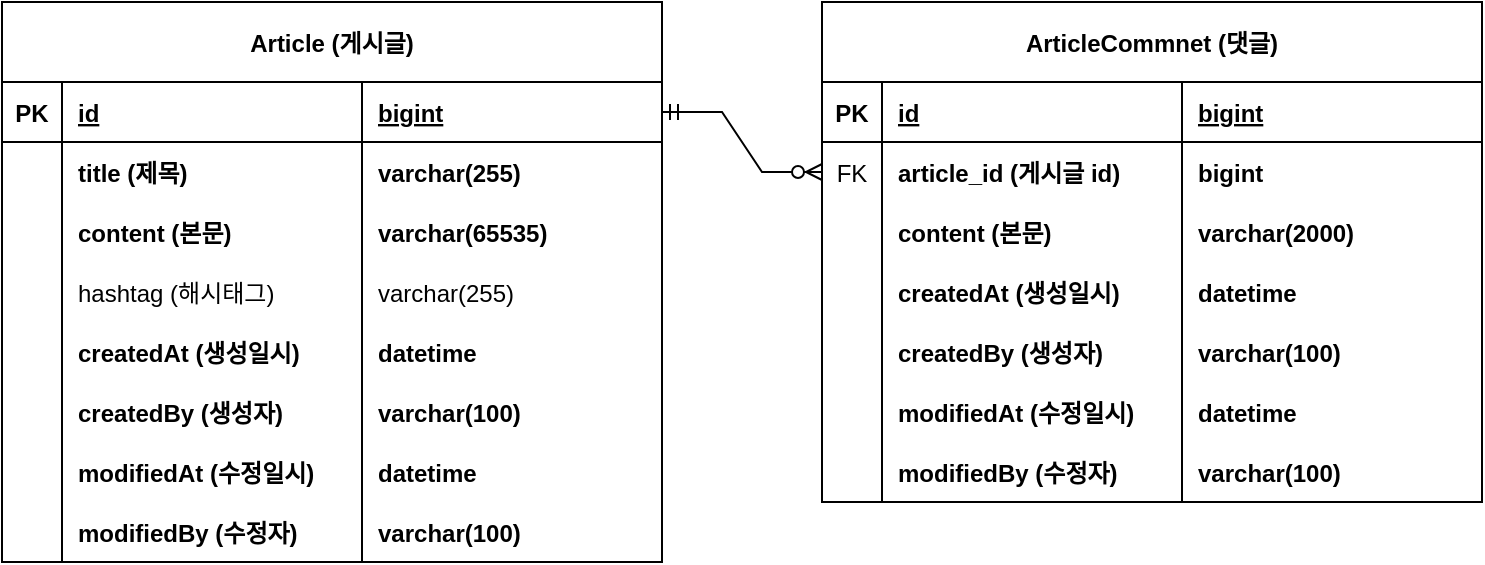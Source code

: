 <mxfile version="20.5.3" type="embed"><diagram id="87ZFzsba2jl9obQO-hUP" name="페이지-1"><mxGraphModel dx="588" dy="1316" grid="1" gridSize="10" guides="1" tooltips="1" connect="1" arrows="1" fold="1" page="1" pageScale="1" pageWidth="827" pageHeight="1169" math="0" shadow="0"><root><mxCell id="0"/><mxCell id="1" parent="0"/><mxCell id="DUzsa1CMpp0LiATYtyXN-1" value="Article (게시글)" style="shape=table;startSize=40;container=1;collapsible=1;childLayout=tableLayout;fixedRows=1;rowLines=0;fontStyle=1;align=center;resizeLast=1;" parent="1" vertex="1"><mxGeometry x="30" y="250" width="330" height="280" as="geometry"/></mxCell><mxCell id="DUzsa1CMpp0LiATYtyXN-2" value="" style="shape=tableRow;horizontal=0;startSize=0;swimlaneHead=0;swimlaneBody=0;fillColor=none;collapsible=0;dropTarget=0;points=[[0,0.5],[1,0.5]];portConstraint=eastwest;top=0;left=0;right=0;bottom=1;" parent="DUzsa1CMpp0LiATYtyXN-1" vertex="1"><mxGeometry y="40" width="330" height="30" as="geometry"/></mxCell><mxCell id="DUzsa1CMpp0LiATYtyXN-3" value="PK" style="shape=partialRectangle;connectable=0;fillColor=none;top=0;left=0;bottom=0;right=0;fontStyle=1;overflow=hidden;" parent="DUzsa1CMpp0LiATYtyXN-2" vertex="1"><mxGeometry width="30" height="30" as="geometry"><mxRectangle width="30" height="30" as="alternateBounds"/></mxGeometry></mxCell><mxCell id="DUzsa1CMpp0LiATYtyXN-4" value="id" style="shape=partialRectangle;connectable=0;fillColor=none;top=0;left=0;bottom=0;right=0;align=left;spacingLeft=6;fontStyle=5;overflow=hidden;" parent="DUzsa1CMpp0LiATYtyXN-2" vertex="1"><mxGeometry x="30" width="150" height="30" as="geometry"><mxRectangle width="150" height="30" as="alternateBounds"/></mxGeometry></mxCell><mxCell id="DUzsa1CMpp0LiATYtyXN-53" value="bigint" style="shape=partialRectangle;connectable=0;fillColor=none;top=0;left=0;bottom=0;right=0;align=left;spacingLeft=6;fontStyle=5;overflow=hidden;" parent="DUzsa1CMpp0LiATYtyXN-2" vertex="1"><mxGeometry x="180" width="150" height="30" as="geometry"><mxRectangle width="150" height="30" as="alternateBounds"/></mxGeometry></mxCell><mxCell id="DUzsa1CMpp0LiATYtyXN-5" value="" style="shape=tableRow;horizontal=0;startSize=0;swimlaneHead=0;swimlaneBody=0;fillColor=none;collapsible=0;dropTarget=0;points=[[0,0.5],[1,0.5]];portConstraint=eastwest;top=0;left=0;right=0;bottom=0;" parent="DUzsa1CMpp0LiATYtyXN-1" vertex="1"><mxGeometry y="70" width="330" height="30" as="geometry"/></mxCell><mxCell id="DUzsa1CMpp0LiATYtyXN-6" value="" style="shape=partialRectangle;connectable=0;fillColor=none;top=0;left=0;bottom=0;right=0;editable=1;overflow=hidden;" parent="DUzsa1CMpp0LiATYtyXN-5" vertex="1"><mxGeometry width="30" height="30" as="geometry"><mxRectangle width="30" height="30" as="alternateBounds"/></mxGeometry></mxCell><mxCell id="DUzsa1CMpp0LiATYtyXN-7" value="title (제목)" style="shape=partialRectangle;connectable=0;fillColor=none;top=0;left=0;bottom=0;right=0;align=left;spacingLeft=6;overflow=hidden;fontStyle=1" parent="DUzsa1CMpp0LiATYtyXN-5" vertex="1"><mxGeometry x="30" width="150" height="30" as="geometry"><mxRectangle width="150" height="30" as="alternateBounds"/></mxGeometry></mxCell><mxCell id="DUzsa1CMpp0LiATYtyXN-54" value="varchar(255)" style="shape=partialRectangle;connectable=0;fillColor=none;top=0;left=0;bottom=0;right=0;align=left;spacingLeft=6;overflow=hidden;fontStyle=1" parent="DUzsa1CMpp0LiATYtyXN-5" vertex="1"><mxGeometry x="180" width="150" height="30" as="geometry"><mxRectangle width="150" height="30" as="alternateBounds"/></mxGeometry></mxCell><mxCell id="DUzsa1CMpp0LiATYtyXN-8" value="" style="shape=tableRow;horizontal=0;startSize=0;swimlaneHead=0;swimlaneBody=0;fillColor=none;collapsible=0;dropTarget=0;points=[[0,0.5],[1,0.5]];portConstraint=eastwest;top=0;left=0;right=0;bottom=0;" parent="DUzsa1CMpp0LiATYtyXN-1" vertex="1"><mxGeometry y="100" width="330" height="30" as="geometry"/></mxCell><mxCell id="DUzsa1CMpp0LiATYtyXN-9" value="" style="shape=partialRectangle;connectable=0;fillColor=none;top=0;left=0;bottom=0;right=0;editable=1;overflow=hidden;" parent="DUzsa1CMpp0LiATYtyXN-8" vertex="1"><mxGeometry width="30" height="30" as="geometry"><mxRectangle width="30" height="30" as="alternateBounds"/></mxGeometry></mxCell><mxCell id="DUzsa1CMpp0LiATYtyXN-10" value="content (본문)" style="shape=partialRectangle;connectable=0;fillColor=none;top=0;left=0;bottom=0;right=0;align=left;spacingLeft=6;overflow=hidden;fontStyle=1" parent="DUzsa1CMpp0LiATYtyXN-8" vertex="1"><mxGeometry x="30" width="150" height="30" as="geometry"><mxRectangle width="150" height="30" as="alternateBounds"/></mxGeometry></mxCell><mxCell id="DUzsa1CMpp0LiATYtyXN-55" value="varchar(65535)" style="shape=partialRectangle;connectable=0;fillColor=none;top=0;left=0;bottom=0;right=0;align=left;spacingLeft=6;overflow=hidden;fontStyle=1" parent="DUzsa1CMpp0LiATYtyXN-8" vertex="1"><mxGeometry x="180" width="150" height="30" as="geometry"><mxRectangle width="150" height="30" as="alternateBounds"/></mxGeometry></mxCell><mxCell id="DUzsa1CMpp0LiATYtyXN-11" value="" style="shape=tableRow;horizontal=0;startSize=0;swimlaneHead=0;swimlaneBody=0;fillColor=none;collapsible=0;dropTarget=0;points=[[0,0.5],[1,0.5]];portConstraint=eastwest;top=0;left=0;right=0;bottom=0;" parent="DUzsa1CMpp0LiATYtyXN-1" vertex="1"><mxGeometry y="130" width="330" height="30" as="geometry"/></mxCell><mxCell id="DUzsa1CMpp0LiATYtyXN-12" value="" style="shape=partialRectangle;connectable=0;fillColor=none;top=0;left=0;bottom=0;right=0;editable=1;overflow=hidden;" parent="DUzsa1CMpp0LiATYtyXN-11" vertex="1"><mxGeometry width="30" height="30" as="geometry"><mxRectangle width="30" height="30" as="alternateBounds"/></mxGeometry></mxCell><mxCell id="DUzsa1CMpp0LiATYtyXN-13" value="hashtag (해시태그)" style="shape=partialRectangle;connectable=0;fillColor=none;top=0;left=0;bottom=0;right=0;align=left;spacingLeft=6;overflow=hidden;" parent="DUzsa1CMpp0LiATYtyXN-11" vertex="1"><mxGeometry x="30" width="150" height="30" as="geometry"><mxRectangle width="150" height="30" as="alternateBounds"/></mxGeometry></mxCell><mxCell id="DUzsa1CMpp0LiATYtyXN-56" value="varchar(255)" style="shape=partialRectangle;connectable=0;fillColor=none;top=0;left=0;bottom=0;right=0;align=left;spacingLeft=6;overflow=hidden;" parent="DUzsa1CMpp0LiATYtyXN-11" vertex="1"><mxGeometry x="180" width="150" height="30" as="geometry"><mxRectangle width="150" height="30" as="alternateBounds"/></mxGeometry></mxCell><mxCell id="DUzsa1CMpp0LiATYtyXN-14" value="" style="shape=tableRow;horizontal=0;startSize=0;swimlaneHead=0;swimlaneBody=0;fillColor=none;collapsible=0;dropTarget=0;points=[[0,0.5],[1,0.5]];portConstraint=eastwest;top=0;left=0;right=0;bottom=0;" parent="DUzsa1CMpp0LiATYtyXN-1" vertex="1"><mxGeometry y="160" width="330" height="30" as="geometry"/></mxCell><mxCell id="DUzsa1CMpp0LiATYtyXN-15" value="" style="shape=partialRectangle;connectable=0;fillColor=none;top=0;left=0;bottom=0;right=0;editable=1;overflow=hidden;" parent="DUzsa1CMpp0LiATYtyXN-14" vertex="1"><mxGeometry width="30" height="30" as="geometry"><mxRectangle width="30" height="30" as="alternateBounds"/></mxGeometry></mxCell><mxCell id="DUzsa1CMpp0LiATYtyXN-16" value="createdAt (생성일시)" style="shape=partialRectangle;connectable=0;fillColor=none;top=0;left=0;bottom=0;right=0;align=left;spacingLeft=6;overflow=hidden;fontStyle=1" parent="DUzsa1CMpp0LiATYtyXN-14" vertex="1"><mxGeometry x="30" width="150" height="30" as="geometry"><mxRectangle width="150" height="30" as="alternateBounds"/></mxGeometry></mxCell><mxCell id="DUzsa1CMpp0LiATYtyXN-57" value="datetime" style="shape=partialRectangle;connectable=0;fillColor=none;top=0;left=0;bottom=0;right=0;align=left;spacingLeft=6;overflow=hidden;fontStyle=1" parent="DUzsa1CMpp0LiATYtyXN-14" vertex="1"><mxGeometry x="180" width="150" height="30" as="geometry"><mxRectangle width="150" height="30" as="alternateBounds"/></mxGeometry></mxCell><mxCell id="DUzsa1CMpp0LiATYtyXN-17" value="" style="shape=tableRow;horizontal=0;startSize=0;swimlaneHead=0;swimlaneBody=0;fillColor=none;collapsible=0;dropTarget=0;points=[[0,0.5],[1,0.5]];portConstraint=eastwest;top=0;left=0;right=0;bottom=0;" parent="DUzsa1CMpp0LiATYtyXN-1" vertex="1"><mxGeometry y="190" width="330" height="30" as="geometry"/></mxCell><mxCell id="DUzsa1CMpp0LiATYtyXN-18" value="" style="shape=partialRectangle;connectable=0;fillColor=none;top=0;left=0;bottom=0;right=0;editable=1;overflow=hidden;" parent="DUzsa1CMpp0LiATYtyXN-17" vertex="1"><mxGeometry width="30" height="30" as="geometry"><mxRectangle width="30" height="30" as="alternateBounds"/></mxGeometry></mxCell><mxCell id="DUzsa1CMpp0LiATYtyXN-19" value="createdBy (생성자)" style="shape=partialRectangle;connectable=0;fillColor=none;top=0;left=0;bottom=0;right=0;align=left;spacingLeft=6;overflow=hidden;fontStyle=1" parent="DUzsa1CMpp0LiATYtyXN-17" vertex="1"><mxGeometry x="30" width="150" height="30" as="geometry"><mxRectangle width="150" height="30" as="alternateBounds"/></mxGeometry></mxCell><mxCell id="DUzsa1CMpp0LiATYtyXN-58" value="varchar(100)" style="shape=partialRectangle;connectable=0;fillColor=none;top=0;left=0;bottom=0;right=0;align=left;spacingLeft=6;overflow=hidden;fontStyle=1" parent="DUzsa1CMpp0LiATYtyXN-17" vertex="1"><mxGeometry x="180" width="150" height="30" as="geometry"><mxRectangle width="150" height="30" as="alternateBounds"/></mxGeometry></mxCell><mxCell id="DUzsa1CMpp0LiATYtyXN-20" value="" style="shape=tableRow;horizontal=0;startSize=0;swimlaneHead=0;swimlaneBody=0;fillColor=none;collapsible=0;dropTarget=0;points=[[0,0.5],[1,0.5]];portConstraint=eastwest;top=0;left=0;right=0;bottom=0;" parent="DUzsa1CMpp0LiATYtyXN-1" vertex="1"><mxGeometry y="220" width="330" height="30" as="geometry"/></mxCell><mxCell id="DUzsa1CMpp0LiATYtyXN-21" value="" style="shape=partialRectangle;connectable=0;fillColor=none;top=0;left=0;bottom=0;right=0;editable=1;overflow=hidden;" parent="DUzsa1CMpp0LiATYtyXN-20" vertex="1"><mxGeometry width="30" height="30" as="geometry"><mxRectangle width="30" height="30" as="alternateBounds"/></mxGeometry></mxCell><mxCell id="DUzsa1CMpp0LiATYtyXN-22" value="modifiedAt (수정일시)" style="shape=partialRectangle;connectable=0;fillColor=none;top=0;left=0;bottom=0;right=0;align=left;spacingLeft=6;overflow=hidden;fontStyle=1" parent="DUzsa1CMpp0LiATYtyXN-20" vertex="1"><mxGeometry x="30" width="150" height="30" as="geometry"><mxRectangle width="150" height="30" as="alternateBounds"/></mxGeometry></mxCell><mxCell id="DUzsa1CMpp0LiATYtyXN-59" value="datetime" style="shape=partialRectangle;connectable=0;fillColor=none;top=0;left=0;bottom=0;right=0;align=left;spacingLeft=6;overflow=hidden;fontStyle=1" parent="DUzsa1CMpp0LiATYtyXN-20" vertex="1"><mxGeometry x="180" width="150" height="30" as="geometry"><mxRectangle width="150" height="30" as="alternateBounds"/></mxGeometry></mxCell><mxCell id="DUzsa1CMpp0LiATYtyXN-23" value="" style="shape=tableRow;horizontal=0;startSize=0;swimlaneHead=0;swimlaneBody=0;fillColor=none;collapsible=0;dropTarget=0;points=[[0,0.5],[1,0.5]];portConstraint=eastwest;top=0;left=0;right=0;bottom=0;" parent="DUzsa1CMpp0LiATYtyXN-1" vertex="1"><mxGeometry y="250" width="330" height="30" as="geometry"/></mxCell><mxCell id="DUzsa1CMpp0LiATYtyXN-24" value="" style="shape=partialRectangle;connectable=0;fillColor=none;top=0;left=0;bottom=0;right=0;editable=1;overflow=hidden;" parent="DUzsa1CMpp0LiATYtyXN-23" vertex="1"><mxGeometry width="30" height="30" as="geometry"><mxRectangle width="30" height="30" as="alternateBounds"/></mxGeometry></mxCell><mxCell id="DUzsa1CMpp0LiATYtyXN-25" value="modifiedBy (수정자)" style="shape=partialRectangle;connectable=0;fillColor=none;top=0;left=0;bottom=0;right=0;align=left;spacingLeft=6;overflow=hidden;fontStyle=1" parent="DUzsa1CMpp0LiATYtyXN-23" vertex="1"><mxGeometry x="30" width="150" height="30" as="geometry"><mxRectangle width="150" height="30" as="alternateBounds"/></mxGeometry></mxCell><mxCell id="DUzsa1CMpp0LiATYtyXN-60" value="varchar(100)" style="shape=partialRectangle;connectable=0;fillColor=none;top=0;left=0;bottom=0;right=0;align=left;spacingLeft=6;overflow=hidden;fontStyle=1" parent="DUzsa1CMpp0LiATYtyXN-23" vertex="1"><mxGeometry x="180" width="150" height="30" as="geometry"><mxRectangle width="150" height="30" as="alternateBounds"/></mxGeometry></mxCell><mxCell id="DUzsa1CMpp0LiATYtyXN-26" value="ArticleCommnet (댓글)" style="shape=table;startSize=40;container=1;collapsible=1;childLayout=tableLayout;fixedRows=1;rowLines=0;fontStyle=1;align=center;resizeLast=1;" parent="1" vertex="1"><mxGeometry x="440" y="250" width="330" height="250" as="geometry"/></mxCell><mxCell id="DUzsa1CMpp0LiATYtyXN-27" value="" style="shape=tableRow;horizontal=0;startSize=0;swimlaneHead=0;swimlaneBody=0;fillColor=none;collapsible=0;dropTarget=0;points=[[0,0.5],[1,0.5]];portConstraint=eastwest;top=0;left=0;right=0;bottom=1;" parent="DUzsa1CMpp0LiATYtyXN-26" vertex="1"><mxGeometry y="40" width="330" height="30" as="geometry"/></mxCell><mxCell id="DUzsa1CMpp0LiATYtyXN-28" value="PK" style="shape=partialRectangle;connectable=0;fillColor=none;top=0;left=0;bottom=0;right=0;fontStyle=1;overflow=hidden;" parent="DUzsa1CMpp0LiATYtyXN-27" vertex="1"><mxGeometry width="30" height="30" as="geometry"><mxRectangle width="30" height="30" as="alternateBounds"/></mxGeometry></mxCell><mxCell id="DUzsa1CMpp0LiATYtyXN-29" value="id" style="shape=partialRectangle;connectable=0;fillColor=none;top=0;left=0;bottom=0;right=0;align=left;spacingLeft=6;fontStyle=5;overflow=hidden;" parent="DUzsa1CMpp0LiATYtyXN-27" vertex="1"><mxGeometry x="30" width="150" height="30" as="geometry"><mxRectangle width="150" height="30" as="alternateBounds"/></mxGeometry></mxCell><mxCell id="DUzsa1CMpp0LiATYtyXN-61" value="bigint" style="shape=partialRectangle;connectable=0;fillColor=none;top=0;left=0;bottom=0;right=0;align=left;spacingLeft=6;fontStyle=5;overflow=hidden;" parent="DUzsa1CMpp0LiATYtyXN-27" vertex="1"><mxGeometry x="180" width="150" height="30" as="geometry"><mxRectangle width="150" height="30" as="alternateBounds"/></mxGeometry></mxCell><mxCell id="DUzsa1CMpp0LiATYtyXN-30" value="" style="shape=tableRow;horizontal=0;startSize=0;swimlaneHead=0;swimlaneBody=0;fillColor=none;collapsible=0;dropTarget=0;points=[[0,0.5],[1,0.5]];portConstraint=eastwest;top=0;left=0;right=0;bottom=0;" parent="DUzsa1CMpp0LiATYtyXN-26" vertex="1"><mxGeometry y="70" width="330" height="30" as="geometry"/></mxCell><mxCell id="DUzsa1CMpp0LiATYtyXN-31" value="FK" style="shape=partialRectangle;connectable=0;fillColor=none;top=0;left=0;bottom=0;right=0;editable=1;overflow=hidden;" parent="DUzsa1CMpp0LiATYtyXN-30" vertex="1"><mxGeometry width="30" height="30" as="geometry"><mxRectangle width="30" height="30" as="alternateBounds"/></mxGeometry></mxCell><mxCell id="DUzsa1CMpp0LiATYtyXN-32" value="article_id (게시글 id)" style="shape=partialRectangle;connectable=0;fillColor=none;top=0;left=0;bottom=0;right=0;align=left;spacingLeft=6;overflow=hidden;fontStyle=1" parent="DUzsa1CMpp0LiATYtyXN-30" vertex="1"><mxGeometry x="30" width="150" height="30" as="geometry"><mxRectangle width="150" height="30" as="alternateBounds"/></mxGeometry></mxCell><mxCell id="DUzsa1CMpp0LiATYtyXN-62" value="bigint" style="shape=partialRectangle;connectable=0;fillColor=none;top=0;left=0;bottom=0;right=0;align=left;spacingLeft=6;overflow=hidden;fontStyle=1" parent="DUzsa1CMpp0LiATYtyXN-30" vertex="1"><mxGeometry x="180" width="150" height="30" as="geometry"><mxRectangle width="150" height="30" as="alternateBounds"/></mxGeometry></mxCell><mxCell id="DUzsa1CMpp0LiATYtyXN-33" value="" style="shape=tableRow;horizontal=0;startSize=0;swimlaneHead=0;swimlaneBody=0;fillColor=none;collapsible=0;dropTarget=0;points=[[0,0.5],[1,0.5]];portConstraint=eastwest;top=0;left=0;right=0;bottom=0;" parent="DUzsa1CMpp0LiATYtyXN-26" vertex="1"><mxGeometry y="100" width="330" height="30" as="geometry"/></mxCell><mxCell id="DUzsa1CMpp0LiATYtyXN-34" value="" style="shape=partialRectangle;connectable=0;fillColor=none;top=0;left=0;bottom=0;right=0;editable=1;overflow=hidden;" parent="DUzsa1CMpp0LiATYtyXN-33" vertex="1"><mxGeometry width="30" height="30" as="geometry"><mxRectangle width="30" height="30" as="alternateBounds"/></mxGeometry></mxCell><mxCell id="DUzsa1CMpp0LiATYtyXN-35" value="content (본문)" style="shape=partialRectangle;connectable=0;fillColor=none;top=0;left=0;bottom=0;right=0;align=left;spacingLeft=6;overflow=hidden;fontStyle=1" parent="DUzsa1CMpp0LiATYtyXN-33" vertex="1"><mxGeometry x="30" width="150" height="30" as="geometry"><mxRectangle width="150" height="30" as="alternateBounds"/></mxGeometry></mxCell><mxCell id="DUzsa1CMpp0LiATYtyXN-63" value="varchar(2000)" style="shape=partialRectangle;connectable=0;fillColor=none;top=0;left=0;bottom=0;right=0;align=left;spacingLeft=6;overflow=hidden;fontStyle=1" parent="DUzsa1CMpp0LiATYtyXN-33" vertex="1"><mxGeometry x="180" width="150" height="30" as="geometry"><mxRectangle width="150" height="30" as="alternateBounds"/></mxGeometry></mxCell><mxCell id="DUzsa1CMpp0LiATYtyXN-39" value="" style="shape=tableRow;horizontal=0;startSize=0;swimlaneHead=0;swimlaneBody=0;fillColor=none;collapsible=0;dropTarget=0;points=[[0,0.5],[1,0.5]];portConstraint=eastwest;top=0;left=0;right=0;bottom=0;" parent="DUzsa1CMpp0LiATYtyXN-26" vertex="1"><mxGeometry y="130" width="330" height="30" as="geometry"/></mxCell><mxCell id="DUzsa1CMpp0LiATYtyXN-40" value="" style="shape=partialRectangle;connectable=0;fillColor=none;top=0;left=0;bottom=0;right=0;editable=1;overflow=hidden;" parent="DUzsa1CMpp0LiATYtyXN-39" vertex="1"><mxGeometry width="30" height="30" as="geometry"><mxRectangle width="30" height="30" as="alternateBounds"/></mxGeometry></mxCell><mxCell id="DUzsa1CMpp0LiATYtyXN-41" value="createdAt (생성일시)" style="shape=partialRectangle;connectable=0;fillColor=none;top=0;left=0;bottom=0;right=0;align=left;spacingLeft=6;overflow=hidden;fontStyle=1" parent="DUzsa1CMpp0LiATYtyXN-39" vertex="1"><mxGeometry x="30" width="150" height="30" as="geometry"><mxRectangle width="150" height="30" as="alternateBounds"/></mxGeometry></mxCell><mxCell id="DUzsa1CMpp0LiATYtyXN-64" value="datetime" style="shape=partialRectangle;connectable=0;fillColor=none;top=0;left=0;bottom=0;right=0;align=left;spacingLeft=6;overflow=hidden;fontStyle=1" parent="DUzsa1CMpp0LiATYtyXN-39" vertex="1"><mxGeometry x="180" width="150" height="30" as="geometry"><mxRectangle width="150" height="30" as="alternateBounds"/></mxGeometry></mxCell><mxCell id="DUzsa1CMpp0LiATYtyXN-42" value="" style="shape=tableRow;horizontal=0;startSize=0;swimlaneHead=0;swimlaneBody=0;fillColor=none;collapsible=0;dropTarget=0;points=[[0,0.5],[1,0.5]];portConstraint=eastwest;top=0;left=0;right=0;bottom=0;" parent="DUzsa1CMpp0LiATYtyXN-26" vertex="1"><mxGeometry y="160" width="330" height="30" as="geometry"/></mxCell><mxCell id="DUzsa1CMpp0LiATYtyXN-43" value="" style="shape=partialRectangle;connectable=0;fillColor=none;top=0;left=0;bottom=0;right=0;editable=1;overflow=hidden;" parent="DUzsa1CMpp0LiATYtyXN-42" vertex="1"><mxGeometry width="30" height="30" as="geometry"><mxRectangle width="30" height="30" as="alternateBounds"/></mxGeometry></mxCell><mxCell id="DUzsa1CMpp0LiATYtyXN-44" value="createdBy (생성자)" style="shape=partialRectangle;connectable=0;fillColor=none;top=0;left=0;bottom=0;right=0;align=left;spacingLeft=6;overflow=hidden;fontStyle=1" parent="DUzsa1CMpp0LiATYtyXN-42" vertex="1"><mxGeometry x="30" width="150" height="30" as="geometry"><mxRectangle width="150" height="30" as="alternateBounds"/></mxGeometry></mxCell><mxCell id="DUzsa1CMpp0LiATYtyXN-65" value="varchar(100)" style="shape=partialRectangle;connectable=0;fillColor=none;top=0;left=0;bottom=0;right=0;align=left;spacingLeft=6;overflow=hidden;fontStyle=1" parent="DUzsa1CMpp0LiATYtyXN-42" vertex="1"><mxGeometry x="180" width="150" height="30" as="geometry"><mxRectangle width="150" height="30" as="alternateBounds"/></mxGeometry></mxCell><mxCell id="DUzsa1CMpp0LiATYtyXN-45" value="" style="shape=tableRow;horizontal=0;startSize=0;swimlaneHead=0;swimlaneBody=0;fillColor=none;collapsible=0;dropTarget=0;points=[[0,0.5],[1,0.5]];portConstraint=eastwest;top=0;left=0;right=0;bottom=0;" parent="DUzsa1CMpp0LiATYtyXN-26" vertex="1"><mxGeometry y="190" width="330" height="30" as="geometry"/></mxCell><mxCell id="DUzsa1CMpp0LiATYtyXN-46" value="" style="shape=partialRectangle;connectable=0;fillColor=none;top=0;left=0;bottom=0;right=0;editable=1;overflow=hidden;" parent="DUzsa1CMpp0LiATYtyXN-45" vertex="1"><mxGeometry width="30" height="30" as="geometry"><mxRectangle width="30" height="30" as="alternateBounds"/></mxGeometry></mxCell><mxCell id="DUzsa1CMpp0LiATYtyXN-47" value="modifiedAt (수정일시)" style="shape=partialRectangle;connectable=0;fillColor=none;top=0;left=0;bottom=0;right=0;align=left;spacingLeft=6;overflow=hidden;fontStyle=1" parent="DUzsa1CMpp0LiATYtyXN-45" vertex="1"><mxGeometry x="30" width="150" height="30" as="geometry"><mxRectangle width="150" height="30" as="alternateBounds"/></mxGeometry></mxCell><mxCell id="DUzsa1CMpp0LiATYtyXN-66" value="datetime" style="shape=partialRectangle;connectable=0;fillColor=none;top=0;left=0;bottom=0;right=0;align=left;spacingLeft=6;overflow=hidden;fontStyle=1" parent="DUzsa1CMpp0LiATYtyXN-45" vertex="1"><mxGeometry x="180" width="150" height="30" as="geometry"><mxRectangle width="150" height="30" as="alternateBounds"/></mxGeometry></mxCell><mxCell id="DUzsa1CMpp0LiATYtyXN-48" value="" style="shape=tableRow;horizontal=0;startSize=0;swimlaneHead=0;swimlaneBody=0;fillColor=none;collapsible=0;dropTarget=0;points=[[0,0.5],[1,0.5]];portConstraint=eastwest;top=0;left=0;right=0;bottom=0;" parent="DUzsa1CMpp0LiATYtyXN-26" vertex="1"><mxGeometry y="220" width="330" height="30" as="geometry"/></mxCell><mxCell id="DUzsa1CMpp0LiATYtyXN-49" value="" style="shape=partialRectangle;connectable=0;fillColor=none;top=0;left=0;bottom=0;right=0;editable=1;overflow=hidden;" parent="DUzsa1CMpp0LiATYtyXN-48" vertex="1"><mxGeometry width="30" height="30" as="geometry"><mxRectangle width="30" height="30" as="alternateBounds"/></mxGeometry></mxCell><mxCell id="DUzsa1CMpp0LiATYtyXN-50" value="modifiedBy (수정자)" style="shape=partialRectangle;connectable=0;fillColor=none;top=0;left=0;bottom=0;right=0;align=left;spacingLeft=6;overflow=hidden;fontStyle=1" parent="DUzsa1CMpp0LiATYtyXN-48" vertex="1"><mxGeometry x="30" width="150" height="30" as="geometry"><mxRectangle width="150" height="30" as="alternateBounds"/></mxGeometry></mxCell><mxCell id="DUzsa1CMpp0LiATYtyXN-67" value="varchar(100)" style="shape=partialRectangle;connectable=0;fillColor=none;top=0;left=0;bottom=0;right=0;align=left;spacingLeft=6;overflow=hidden;fontStyle=1" parent="DUzsa1CMpp0LiATYtyXN-48" vertex="1"><mxGeometry x="180" width="150" height="30" as="geometry"><mxRectangle width="150" height="30" as="alternateBounds"/></mxGeometry></mxCell><mxCell id="DUzsa1CMpp0LiATYtyXN-52" value="" style="edgeStyle=entityRelationEdgeStyle;fontSize=12;html=1;endArrow=ERzeroToMany;startArrow=ERmandOne;rounded=0;exitX=1;exitY=0.5;exitDx=0;exitDy=0;entryX=0;entryY=0.5;entryDx=0;entryDy=0;" parent="1" source="DUzsa1CMpp0LiATYtyXN-2" target="DUzsa1CMpp0LiATYtyXN-30" edge="1"><mxGeometry width="100" height="100" relative="1" as="geometry"><mxPoint x="330" y="510" as="sourcePoint"/><mxPoint x="430" y="410" as="targetPoint"/></mxGeometry></mxCell></root></mxGraphModel></diagram></mxfile>